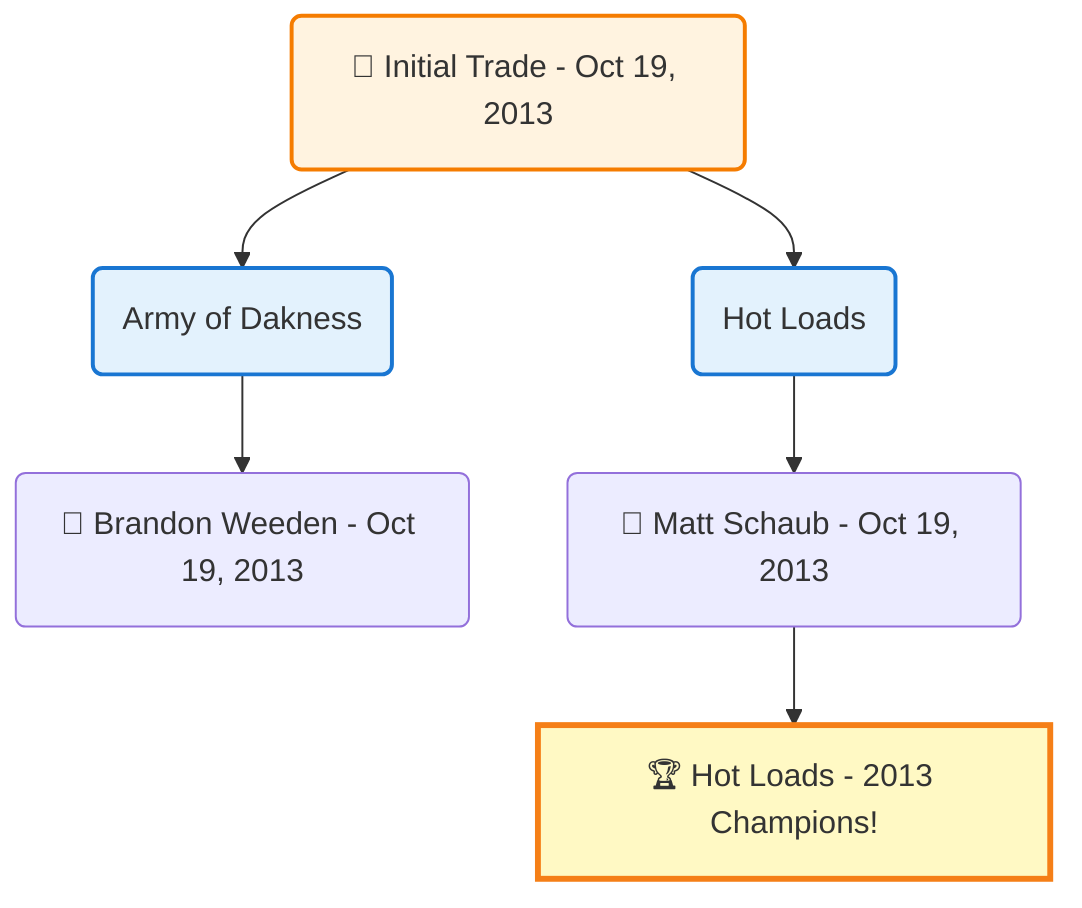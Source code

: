 flowchart TD

    TRADE_MAIN("🔄 Initial Trade - Oct 19, 2013")
    TEAM_1("Army of Dakness")
    TEAM_2("Hot Loads")
    NODE_7220e9d3-399d-45c8-b1a6-c274049ebba5("🔄 Brandon Weeden - Oct 19, 2013")
    NODE_45dc2d10-6b49-4d04-91e8-eb39ca320af8("🔄 Matt Schaub - Oct 19, 2013")
    CHAMP_8e9f18ff-62c3-40e8-bb10-32f74cf4ee33_2013["🏆 Hot Loads - 2013 Champions!"]

    TRADE_MAIN --> TEAM_1
    TRADE_MAIN --> TEAM_2
    TEAM_1 --> NODE_7220e9d3-399d-45c8-b1a6-c274049ebba5
    TEAM_2 --> NODE_45dc2d10-6b49-4d04-91e8-eb39ca320af8
    NODE_45dc2d10-6b49-4d04-91e8-eb39ca320af8 --> CHAMP_8e9f18ff-62c3-40e8-bb10-32f74cf4ee33_2013

    %% Node styling
    classDef teamNode fill:#e3f2fd,stroke:#1976d2,stroke-width:2px
    classDef tradeNode fill:#fff3e0,stroke:#f57c00,stroke-width:2px
    classDef playerNode fill:#f3e5f5,stroke:#7b1fa2,stroke-width:1px
    classDef nonRootPlayerNode fill:#f5f5f5,stroke:#757575,stroke-width:1px
    classDef endNode fill:#ffebee,stroke:#c62828,stroke-width:2px
    classDef waiverNode fill:#e8f5e8,stroke:#388e3c,stroke-width:2px
    classDef championshipNode fill:#fff9c4,stroke:#f57f17,stroke-width:3px

    class TEAM_1,TEAM_2 teamNode
    class CHAMP_8e9f18ff-62c3-40e8-bb10-32f74cf4ee33_2013 championshipNode
    class TRADE_MAIN tradeNode